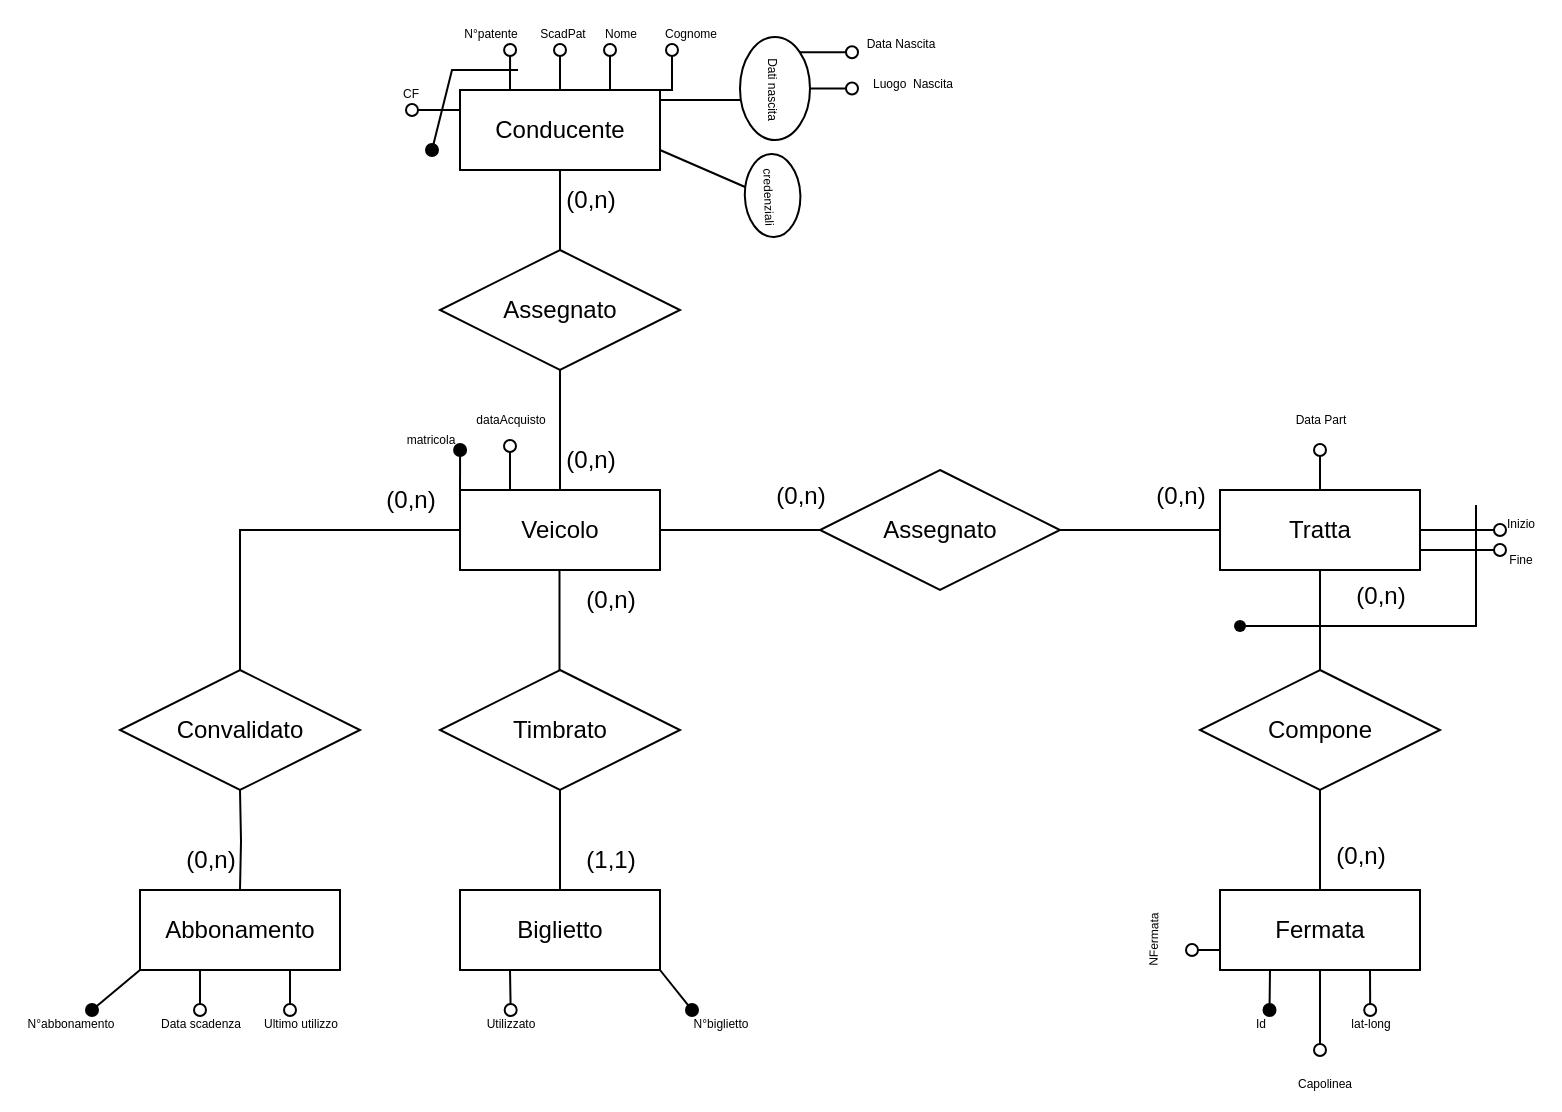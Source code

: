 <mxfile version="23.1.1" type="github">
  <diagram name="Pagina-1" id="aGntc2T3845SFbgop34Q">
    <mxGraphModel dx="2227" dy="696" grid="1" gridSize="10" guides="1" tooltips="1" connect="1" arrows="1" fold="1" page="1" pageScale="1" pageWidth="827" pageHeight="1169" math="0" shadow="0">
      <root>
        <mxCell id="0" />
        <mxCell id="1" parent="0" />
        <mxCell id="34Lx9TCVHFartUYJjo0S-50" style="rounded=0;orthogonalLoop=1;jettySize=auto;html=1;endArrow=none;endFill=0;" parent="1" source="34Lx9TCVHFartUYJjo0S-2" target="34Lx9TCVHFartUYJjo0S-46" edge="1">
          <mxGeometry relative="1" as="geometry" />
        </mxCell>
        <mxCell id="34Lx9TCVHFartUYJjo0S-68" value="" style="edgeStyle=orthogonalEdgeStyle;rounded=0;orthogonalLoop=1;jettySize=auto;html=1;endArrow=none;endFill=0;" parent="1" source="34Lx9TCVHFartUYJjo0S-2" target="34Lx9TCVHFartUYJjo0S-67" edge="1">
          <mxGeometry relative="1" as="geometry" />
        </mxCell>
        <mxCell id="34Lx9TCVHFartUYJjo0S-81" style="edgeStyle=orthogonalEdgeStyle;rounded=0;orthogonalLoop=1;jettySize=auto;html=1;entryX=0.5;entryY=0;entryDx=0;entryDy=0;endArrow=none;endFill=0;" parent="1" source="34Lx9TCVHFartUYJjo0S-2" target="34Lx9TCVHFartUYJjo0S-79" edge="1">
          <mxGeometry relative="1" as="geometry" />
        </mxCell>
        <mxCell id="34Lx9TCVHFartUYJjo0S-156" style="edgeStyle=orthogonalEdgeStyle;rounded=0;orthogonalLoop=1;jettySize=auto;html=1;exitX=0;exitY=0;exitDx=0;exitDy=0;endArrow=oval;endFill=1;" parent="1" source="34Lx9TCVHFartUYJjo0S-2" edge="1">
          <mxGeometry relative="1" as="geometry">
            <mxPoint x="224.046" y="300" as="targetPoint" />
          </mxGeometry>
        </mxCell>
        <mxCell id="9p1WmF9AapxowN7IS1fz-19" style="edgeStyle=none;rounded=0;orthogonalLoop=1;jettySize=auto;html=1;exitX=0.25;exitY=0;exitDx=0;exitDy=0;endArrow=oval;endFill=0;" edge="1" parent="1" source="34Lx9TCVHFartUYJjo0S-2" target="9p1WmF9AapxowN7IS1fz-20">
          <mxGeometry relative="1" as="geometry">
            <mxPoint x="249" y="300" as="targetPoint" />
          </mxGeometry>
        </mxCell>
        <mxCell id="34Lx9TCVHFartUYJjo0S-2" value="Veicolo" style="whiteSpace=wrap;html=1;align=center;" parent="1" vertex="1">
          <mxGeometry x="224" y="320" width="100" height="40" as="geometry" />
        </mxCell>
        <mxCell id="34Lx9TCVHFartUYJjo0S-46" value="Assegnato" style="shape=rhombus;perimeter=rhombusPerimeter;whiteSpace=wrap;html=1;align=center;" parent="1" vertex="1">
          <mxGeometry x="404" y="310" width="120" height="60" as="geometry" />
        </mxCell>
        <mxCell id="34Lx9TCVHFartUYJjo0S-51" value="" style="edgeStyle=orthogonalEdgeStyle;rounded=0;orthogonalLoop=1;jettySize=auto;html=1;endArrow=none;endFill=0;" parent="1" source="34Lx9TCVHFartUYJjo0S-47" target="34Lx9TCVHFartUYJjo0S-46" edge="1">
          <mxGeometry relative="1" as="geometry" />
        </mxCell>
        <mxCell id="34Lx9TCVHFartUYJjo0S-146" style="edgeStyle=orthogonalEdgeStyle;rounded=0;orthogonalLoop=1;jettySize=auto;html=1;exitX=0.5;exitY=0;exitDx=0;exitDy=0;endArrow=oval;endFill=0;" parent="1" source="34Lx9TCVHFartUYJjo0S-47" edge="1">
          <mxGeometry relative="1" as="geometry">
            <mxPoint x="654" y="300" as="targetPoint" />
            <Array as="points">
              <mxPoint x="654" y="300" />
              <mxPoint x="654" y="300" />
            </Array>
          </mxGeometry>
        </mxCell>
        <mxCell id="34Lx9TCVHFartUYJjo0S-148" style="edgeStyle=orthogonalEdgeStyle;rounded=0;orthogonalLoop=1;jettySize=auto;html=1;exitX=1;exitY=0.5;exitDx=0;exitDy=0;endArrow=oval;endFill=0;" parent="1" source="34Lx9TCVHFartUYJjo0S-47" edge="1">
          <mxGeometry relative="1" as="geometry">
            <mxPoint x="744" y="340" as="targetPoint" />
            <Array as="points">
              <mxPoint x="714" y="340" />
              <mxPoint x="714" y="340" />
            </Array>
          </mxGeometry>
        </mxCell>
        <mxCell id="34Lx9TCVHFartUYJjo0S-149" style="edgeStyle=orthogonalEdgeStyle;rounded=0;orthogonalLoop=1;jettySize=auto;html=1;exitX=1;exitY=0.75;exitDx=0;exitDy=0;endArrow=oval;endFill=0;" parent="1" source="34Lx9TCVHFartUYJjo0S-47" edge="1">
          <mxGeometry relative="1" as="geometry">
            <mxPoint x="744" y="350" as="targetPoint" />
          </mxGeometry>
        </mxCell>
        <mxCell id="34Lx9TCVHFartUYJjo0S-47" value="Tratta" style="whiteSpace=wrap;html=1;align=center;" parent="1" vertex="1">
          <mxGeometry x="604" y="320" width="100" height="40" as="geometry" />
        </mxCell>
        <mxCell id="34Lx9TCVHFartUYJjo0S-127" style="edgeStyle=orthogonalEdgeStyle;rounded=0;orthogonalLoop=1;jettySize=auto;html=1;exitX=0.25;exitY=1;exitDx=0;exitDy=0;endArrow=oval;endFill=0;" parent="1" source="34Lx9TCVHFartUYJjo0S-53" edge="1">
          <mxGeometry relative="1" as="geometry">
            <mxPoint x="94" y="580" as="targetPoint" />
            <Array as="points">
              <mxPoint x="94" y="560" />
            </Array>
          </mxGeometry>
        </mxCell>
        <mxCell id="34Lx9TCVHFartUYJjo0S-132" style="edgeStyle=orthogonalEdgeStyle;rounded=0;orthogonalLoop=1;jettySize=auto;html=1;exitX=0.75;exitY=1;exitDx=0;exitDy=0;endArrow=oval;endFill=0;" parent="1" source="34Lx9TCVHFartUYJjo0S-53" edge="1">
          <mxGeometry relative="1" as="geometry">
            <mxPoint x="139" y="580" as="targetPoint" />
          </mxGeometry>
        </mxCell>
        <mxCell id="9p1WmF9AapxowN7IS1fz-11" style="edgeStyle=none;rounded=0;orthogonalLoop=1;jettySize=auto;html=1;exitX=0;exitY=1;exitDx=0;exitDy=0;endArrow=oval;endFill=1;" edge="1" parent="1" source="34Lx9TCVHFartUYJjo0S-53">
          <mxGeometry relative="1" as="geometry">
            <mxPoint x="40" y="580" as="targetPoint" />
          </mxGeometry>
        </mxCell>
        <mxCell id="34Lx9TCVHFartUYJjo0S-53" value="Abbonamento" style="whiteSpace=wrap;html=1;align=center;" parent="1" vertex="1">
          <mxGeometry x="64" y="520" width="100" height="40" as="geometry" />
        </mxCell>
        <mxCell id="34Lx9TCVHFartUYJjo0S-60" style="edgeStyle=orthogonalEdgeStyle;rounded=0;orthogonalLoop=1;jettySize=auto;html=1;entryX=0.5;entryY=0;entryDx=0;entryDy=0;endArrow=none;endFill=0;" parent="1" target="34Lx9TCVHFartUYJjo0S-53" edge="1">
          <mxGeometry relative="1" as="geometry">
            <mxPoint x="114.0" y="470.0" as="sourcePoint" />
          </mxGeometry>
        </mxCell>
        <mxCell id="34Lx9TCVHFartUYJjo0S-66" value="" style="edgeStyle=orthogonalEdgeStyle;rounded=0;orthogonalLoop=1;jettySize=auto;html=1;endArrow=none;endFill=0;" parent="1" edge="1">
          <mxGeometry relative="1" as="geometry">
            <mxPoint x="273.75" y="410.0" as="sourcePoint" />
            <mxPoint x="273.75" y="360" as="targetPoint" />
          </mxGeometry>
        </mxCell>
        <mxCell id="34Lx9TCVHFartUYJjo0S-64" value="" style="edgeStyle=orthogonalEdgeStyle;rounded=0;orthogonalLoop=1;jettySize=auto;html=1;endArrow=none;endFill=0;" parent="1" source="34Lx9TCVHFartUYJjo0S-61" edge="1">
          <mxGeometry relative="1" as="geometry">
            <mxPoint x="274.0" y="470.0" as="targetPoint" />
          </mxGeometry>
        </mxCell>
        <mxCell id="34Lx9TCVHFartUYJjo0S-134" style="edgeStyle=orthogonalEdgeStyle;rounded=0;orthogonalLoop=1;jettySize=auto;html=1;exitX=0.25;exitY=1;exitDx=0;exitDy=0;endArrow=oval;endFill=0;" parent="1" source="34Lx9TCVHFartUYJjo0S-61" edge="1">
          <mxGeometry relative="1" as="geometry">
            <mxPoint x="249.333" y="580" as="targetPoint" />
          </mxGeometry>
        </mxCell>
        <mxCell id="9p1WmF9AapxowN7IS1fz-14" style="edgeStyle=none;rounded=0;orthogonalLoop=1;jettySize=auto;html=1;exitX=1;exitY=1;exitDx=0;exitDy=0;endArrow=oval;endFill=1;" edge="1" parent="1" source="34Lx9TCVHFartUYJjo0S-61">
          <mxGeometry relative="1" as="geometry">
            <mxPoint x="340" y="580" as="targetPoint" />
          </mxGeometry>
        </mxCell>
        <mxCell id="34Lx9TCVHFartUYJjo0S-61" value="Biglietto" style="whiteSpace=wrap;html=1;align=center;" parent="1" vertex="1">
          <mxGeometry x="224" y="520" width="100" height="40" as="geometry" />
        </mxCell>
        <mxCell id="34Lx9TCVHFartUYJjo0S-171" style="edgeStyle=orthogonalEdgeStyle;rounded=0;orthogonalLoop=1;jettySize=auto;html=1;exitX=0;exitY=0.25;exitDx=0;exitDy=0;endArrow=oval;endFill=0;" parent="1" source="34Lx9TCVHFartUYJjo0S-63" edge="1">
          <mxGeometry relative="1" as="geometry">
            <mxPoint x="200" y="129.935" as="targetPoint" />
          </mxGeometry>
        </mxCell>
        <mxCell id="34Lx9TCVHFartUYJjo0S-173" style="edgeStyle=orthogonalEdgeStyle;rounded=0;orthogonalLoop=1;jettySize=auto;html=1;exitX=0.25;exitY=0;exitDx=0;exitDy=0;endArrow=oval;endFill=0;" parent="1" source="34Lx9TCVHFartUYJjo0S-63" edge="1">
          <mxGeometry relative="1" as="geometry">
            <mxPoint x="249.043" y="100" as="targetPoint" />
          </mxGeometry>
        </mxCell>
        <mxCell id="34Lx9TCVHFartUYJjo0S-182" style="edgeStyle=orthogonalEdgeStyle;rounded=0;orthogonalLoop=1;jettySize=auto;html=1;endArrow=oval;endFill=0;" parent="1" source="34Lx9TCVHFartUYJjo0S-63" edge="1">
          <mxGeometry relative="1" as="geometry">
            <mxPoint x="274" y="100" as="targetPoint" />
          </mxGeometry>
        </mxCell>
        <mxCell id="34Lx9TCVHFartUYJjo0S-191" style="edgeStyle=orthogonalEdgeStyle;rounded=0;orthogonalLoop=1;jettySize=auto;html=1;exitX=1;exitY=0;exitDx=0;exitDy=0;endArrow=oval;endFill=0;" parent="1" source="34Lx9TCVHFartUYJjo0S-63" edge="1">
          <mxGeometry relative="1" as="geometry">
            <mxPoint x="330" y="100" as="targetPoint" />
          </mxGeometry>
        </mxCell>
        <mxCell id="9p1WmF9AapxowN7IS1fz-10" style="edgeStyle=none;rounded=0;orthogonalLoop=1;jettySize=auto;html=1;endArrow=oval;endFill=1;" edge="1" parent="1">
          <mxGeometry relative="1" as="geometry">
            <mxPoint x="210" y="150" as="targetPoint" />
            <mxPoint x="253" y="110" as="sourcePoint" />
            <Array as="points">
              <mxPoint x="220" y="110" />
            </Array>
          </mxGeometry>
        </mxCell>
        <mxCell id="9p1WmF9AapxowN7IS1fz-17" style="edgeStyle=none;rounded=0;orthogonalLoop=1;jettySize=auto;html=1;exitX=1;exitY=0.75;exitDx=0;exitDy=0;endArrow=none;endFill=0;" edge="1" parent="1" source="34Lx9TCVHFartUYJjo0S-63">
          <mxGeometry relative="1" as="geometry">
            <mxPoint x="370" y="170" as="targetPoint" />
          </mxGeometry>
        </mxCell>
        <mxCell id="34Lx9TCVHFartUYJjo0S-63" value="Conducente" style="whiteSpace=wrap;html=1;align=center;" parent="1" vertex="1">
          <mxGeometry x="224" y="120" width="100" height="40" as="geometry" />
        </mxCell>
        <mxCell id="34Lx9TCVHFartUYJjo0S-69" value="" style="edgeStyle=orthogonalEdgeStyle;rounded=0;orthogonalLoop=1;jettySize=auto;html=1;endArrow=none;endFill=0;" parent="1" source="34Lx9TCVHFartUYJjo0S-67" target="34Lx9TCVHFartUYJjo0S-63" edge="1">
          <mxGeometry relative="1" as="geometry" />
        </mxCell>
        <mxCell id="34Lx9TCVHFartUYJjo0S-67" value="Assegnato" style="shape=rhombus;perimeter=rhombusPerimeter;whiteSpace=wrap;html=1;align=center;" parent="1" vertex="1">
          <mxGeometry x="214" y="200" width="120" height="60" as="geometry" />
        </mxCell>
        <mxCell id="34Lx9TCVHFartUYJjo0S-72" value="" style="edgeStyle=orthogonalEdgeStyle;rounded=0;orthogonalLoop=1;jettySize=auto;html=1;endArrow=none;endFill=0;" parent="1" source="34Lx9TCVHFartUYJjo0S-71" target="34Lx9TCVHFartUYJjo0S-47" edge="1">
          <mxGeometry relative="1" as="geometry" />
        </mxCell>
        <mxCell id="34Lx9TCVHFartUYJjo0S-71" value="Compone" style="shape=rhombus;perimeter=rhombusPerimeter;whiteSpace=wrap;html=1;align=center;" parent="1" vertex="1">
          <mxGeometry x="594" y="410" width="120" height="60" as="geometry" />
        </mxCell>
        <mxCell id="34Lx9TCVHFartUYJjo0S-75" value="" style="edgeStyle=orthogonalEdgeStyle;rounded=0;orthogonalLoop=1;jettySize=auto;html=1;endArrow=none;endFill=0;" parent="1" source="34Lx9TCVHFartUYJjo0S-74" target="34Lx9TCVHFartUYJjo0S-71" edge="1">
          <mxGeometry relative="1" as="geometry" />
        </mxCell>
        <mxCell id="34Lx9TCVHFartUYJjo0S-136" style="edgeStyle=orthogonalEdgeStyle;rounded=0;orthogonalLoop=1;jettySize=auto;html=1;exitX=0.25;exitY=1;exitDx=0;exitDy=0;endArrow=oval;endFill=1;" parent="1" source="34Lx9TCVHFartUYJjo0S-74" edge="1">
          <mxGeometry relative="1" as="geometry">
            <mxPoint x="628.762" y="580" as="targetPoint" />
          </mxGeometry>
        </mxCell>
        <mxCell id="34Lx9TCVHFartUYJjo0S-166" style="edgeStyle=orthogonalEdgeStyle;rounded=0;orthogonalLoop=1;jettySize=auto;html=1;exitX=0.75;exitY=1;exitDx=0;exitDy=0;endArrow=oval;endFill=0;" parent="1" source="34Lx9TCVHFartUYJjo0S-74" edge="1">
          <mxGeometry relative="1" as="geometry">
            <mxPoint x="679.098" y="580" as="targetPoint" />
          </mxGeometry>
        </mxCell>
        <mxCell id="34Lx9TCVHFartUYJjo0S-169" style="edgeStyle=orthogonalEdgeStyle;rounded=0;orthogonalLoop=1;jettySize=auto;html=1;exitX=0;exitY=0.75;exitDx=0;exitDy=0;endArrow=oval;endFill=0;" parent="1" source="34Lx9TCVHFartUYJjo0S-74" edge="1">
          <mxGeometry relative="1" as="geometry">
            <mxPoint x="590" y="550.2" as="targetPoint" />
          </mxGeometry>
        </mxCell>
        <mxCell id="9p1WmF9AapxowN7IS1fz-1" style="edgeStyle=orthogonalEdgeStyle;rounded=0;orthogonalLoop=1;jettySize=auto;html=1;endArrow=oval;endFill=0;" edge="1" parent="1" source="34Lx9TCVHFartUYJjo0S-74">
          <mxGeometry relative="1" as="geometry">
            <mxPoint x="654" y="600.0" as="targetPoint" />
          </mxGeometry>
        </mxCell>
        <mxCell id="34Lx9TCVHFartUYJjo0S-74" value="Fermata" style="whiteSpace=wrap;html=1;align=center;" parent="1" vertex="1">
          <mxGeometry x="604" y="520" width="100" height="40" as="geometry" />
        </mxCell>
        <mxCell id="34Lx9TCVHFartUYJjo0S-78" value="Timbrato" style="shape=rhombus;perimeter=rhombusPerimeter;whiteSpace=wrap;html=1;align=center;" parent="1" vertex="1">
          <mxGeometry x="214" y="410" width="120" height="60" as="geometry" />
        </mxCell>
        <mxCell id="34Lx9TCVHFartUYJjo0S-79" value="Convalidato" style="shape=rhombus;perimeter=rhombusPerimeter;whiteSpace=wrap;html=1;align=center;" parent="1" vertex="1">
          <mxGeometry x="54" y="410" width="120" height="60" as="geometry" />
        </mxCell>
        <mxCell id="34Lx9TCVHFartUYJjo0S-86" value="(0,n)" style="text;html=1;align=center;verticalAlign=middle;resizable=0;points=[];autosize=1;strokeColor=none;fillColor=none;" parent="1" vertex="1">
          <mxGeometry x="264" y="160" width="50" height="30" as="geometry" />
        </mxCell>
        <mxCell id="34Lx9TCVHFartUYJjo0S-87" value="(0,n)" style="text;html=1;align=center;verticalAlign=middle;resizable=0;points=[];autosize=1;strokeColor=none;fillColor=none;" parent="1" vertex="1">
          <mxGeometry x="264" y="290" width="50" height="30" as="geometry" />
        </mxCell>
        <mxCell id="34Lx9TCVHFartUYJjo0S-89" value="(0,n)" style="text;html=1;align=center;verticalAlign=middle;resizable=0;points=[];autosize=1;strokeColor=none;fillColor=none;" parent="1" vertex="1">
          <mxGeometry x="74" y="490" width="50" height="30" as="geometry" />
        </mxCell>
        <mxCell id="34Lx9TCVHFartUYJjo0S-90" value="(0,n)" style="text;html=1;align=center;verticalAlign=middle;resizable=0;points=[];autosize=1;strokeColor=none;fillColor=none;" parent="1" vertex="1">
          <mxGeometry x="174" y="310" width="50" height="30" as="geometry" />
        </mxCell>
        <mxCell id="34Lx9TCVHFartUYJjo0S-91" value="(0,n)" style="text;html=1;align=center;verticalAlign=middle;resizable=0;points=[];autosize=1;strokeColor=none;fillColor=none;" parent="1" vertex="1">
          <mxGeometry x="274" y="360" width="50" height="30" as="geometry" />
        </mxCell>
        <mxCell id="34Lx9TCVHFartUYJjo0S-92" value="(1,1)" style="text;html=1;align=center;verticalAlign=middle;resizable=0;points=[];autosize=1;strokeColor=none;fillColor=none;" parent="1" vertex="1">
          <mxGeometry x="274" y="490" width="50" height="30" as="geometry" />
        </mxCell>
        <mxCell id="34Lx9TCVHFartUYJjo0S-93" value="(0,n)" style="text;html=1;align=center;verticalAlign=middle;resizable=0;points=[];autosize=1;strokeColor=none;fillColor=none;" parent="1" vertex="1">
          <mxGeometry x="369" y="308" width="50" height="30" as="geometry" />
        </mxCell>
        <mxCell id="34Lx9TCVHFartUYJjo0S-94" value="(0,n)" style="text;html=1;align=center;verticalAlign=middle;resizable=0;points=[];autosize=1;strokeColor=none;fillColor=none;" parent="1" vertex="1">
          <mxGeometry x="559" y="308" width="50" height="30" as="geometry" />
        </mxCell>
        <mxCell id="34Lx9TCVHFartUYJjo0S-95" value="(0,n)" style="text;html=1;align=center;verticalAlign=middle;resizable=0;points=[];autosize=1;strokeColor=none;fillColor=none;" parent="1" vertex="1">
          <mxGeometry x="659" y="358" width="50" height="30" as="geometry" />
        </mxCell>
        <mxCell id="34Lx9TCVHFartUYJjo0S-96" value="(0,n)" style="text;html=1;align=center;verticalAlign=middle;resizable=0;points=[];autosize=1;strokeColor=none;fillColor=none;" parent="1" vertex="1">
          <mxGeometry x="649" y="488" width="50" height="30" as="geometry" />
        </mxCell>
        <mxCell id="34Lx9TCVHFartUYJjo0S-116" value="" style="line;strokeWidth=1;rotatable=0;dashed=0;labelPosition=right;align=left;verticalAlign=middle;spacingTop=0;spacingLeft=6;points=[];portConstraint=eastwest;" parent="1" vertex="1">
          <mxGeometry x="324.0" y="120" width="40" height="10" as="geometry" />
        </mxCell>
        <mxCell id="34Lx9TCVHFartUYJjo0S-194" style="edgeStyle=orthogonalEdgeStyle;rounded=0;orthogonalLoop=1;jettySize=auto;html=1;exitX=0;exitY=0;exitDx=0;exitDy=0;endArrow=oval;endFill=0;" parent="1" source="34Lx9TCVHFartUYJjo0S-122" edge="1">
          <mxGeometry relative="1" as="geometry">
            <mxPoint x="420" y="101" as="targetPoint" />
          </mxGeometry>
        </mxCell>
        <mxCell id="34Lx9TCVHFartUYJjo0S-195" style="edgeStyle=orthogonalEdgeStyle;rounded=0;orthogonalLoop=1;jettySize=auto;html=1;exitX=0.5;exitY=0;exitDx=0;exitDy=0;endArrow=oval;endFill=0;" parent="1" source="34Lx9TCVHFartUYJjo0S-122" edge="1">
          <mxGeometry relative="1" as="geometry">
            <mxPoint x="420" y="119.286" as="targetPoint" />
          </mxGeometry>
        </mxCell>
        <mxCell id="34Lx9TCVHFartUYJjo0S-122" value="&lt;span style=&quot;font-size: 6px;&quot;&gt;Dati nascita&lt;/span&gt;" style="ellipse;whiteSpace=wrap;html=1;rotation=90;" parent="1" vertex="1">
          <mxGeometry x="355.75" y="101.75" width="51.5" height="35" as="geometry" />
        </mxCell>
        <mxCell id="34Lx9TCVHFartUYJjo0S-131" value="&lt;font style=&quot;font-size: 6px;&quot;&gt;Data scadenza&lt;/font&gt;" style="text;html=1;align=center;verticalAlign=middle;resizable=0;points=[];autosize=1;strokeColor=none;fillColor=none;" parent="1" vertex="1">
          <mxGeometry x="64" y="570" width="60" height="30" as="geometry" />
        </mxCell>
        <mxCell id="34Lx9TCVHFartUYJjo0S-133" value="&lt;font style=&quot;font-size: 6px;&quot;&gt;Ultimo utilizzo&lt;/font&gt;" style="text;html=1;align=center;verticalAlign=middle;resizable=0;points=[];autosize=1;strokeColor=none;fillColor=none;" parent="1" vertex="1">
          <mxGeometry x="114" y="570" width="60" height="30" as="geometry" />
        </mxCell>
        <mxCell id="34Lx9TCVHFartUYJjo0S-135" value="&lt;span style=&quot;font-size: 6px;&quot;&gt;Utilizzato&lt;/span&gt;" style="text;html=1;align=center;verticalAlign=middle;resizable=0;points=[];autosize=1;strokeColor=none;fillColor=none;" parent="1" vertex="1">
          <mxGeometry x="224" y="570" width="50" height="30" as="geometry" />
        </mxCell>
        <mxCell id="34Lx9TCVHFartUYJjo0S-140" value="&lt;font style=&quot;font-size: 6px;&quot;&gt;Id&lt;/font&gt;" style="text;html=1;align=center;verticalAlign=middle;resizable=0;points=[];autosize=1;strokeColor=none;fillColor=none;" parent="1" vertex="1">
          <mxGeometry x="609" y="570" width="30" height="30" as="geometry" />
        </mxCell>
        <mxCell id="34Lx9TCVHFartUYJjo0S-150" value="&lt;font style=&quot;font-size: 6px;&quot;&gt;Inizio&lt;/font&gt;" style="text;html=1;align=center;verticalAlign=middle;resizable=0;points=[];autosize=1;strokeColor=none;fillColor=none;" parent="1" vertex="1">
          <mxGeometry x="734" y="320" width="40" height="30" as="geometry" />
        </mxCell>
        <mxCell id="34Lx9TCVHFartUYJjo0S-152" value="&lt;font style=&quot;font-size: 6px;&quot;&gt;Fine&lt;/font&gt;" style="text;html=1;align=center;verticalAlign=middle;resizable=0;points=[];autosize=1;strokeColor=none;fillColor=none;" parent="1" vertex="1">
          <mxGeometry x="734" y="338" width="40" height="30" as="geometry" />
        </mxCell>
        <mxCell id="34Lx9TCVHFartUYJjo0S-153" value="&lt;font style=&quot;font-size: 6px;&quot;&gt;Data Part&lt;/font&gt;" style="text;html=1;align=center;verticalAlign=middle;resizable=0;points=[];autosize=1;strokeColor=none;fillColor=none;" parent="1" vertex="1">
          <mxGeometry x="629" y="268" width="50" height="30" as="geometry" />
        </mxCell>
        <mxCell id="34Lx9TCVHFartUYJjo0S-159" value="&lt;font style=&quot;font-size: 6px;&quot;&gt;matricola&lt;/font&gt;" style="text;html=1;align=center;verticalAlign=middle;resizable=0;points=[];autosize=1;strokeColor=none;fillColor=none;" parent="1" vertex="1">
          <mxGeometry x="184" y="278" width="50" height="30" as="geometry" />
        </mxCell>
        <mxCell id="34Lx9TCVHFartUYJjo0S-167" value="&lt;font style=&quot;font-size: 6px;&quot;&gt;lat-long&lt;/font&gt;" style="text;html=1;align=center;verticalAlign=middle;resizable=0;points=[];autosize=1;strokeColor=none;fillColor=none;" parent="1" vertex="1">
          <mxGeometry x="659" y="570" width="40" height="30" as="geometry" />
        </mxCell>
        <mxCell id="34Lx9TCVHFartUYJjo0S-170" value="&lt;font style=&quot;font-size: 6px;&quot;&gt;NFermata&lt;/font&gt;" style="text;html=1;align=center;verticalAlign=middle;resizable=0;points=[];autosize=1;strokeColor=none;fillColor=none;rotation=-89;" parent="1" vertex="1">
          <mxGeometry x="544" y="530" width="50" height="30" as="geometry" />
        </mxCell>
        <mxCell id="34Lx9TCVHFartUYJjo0S-172" value="&lt;font style=&quot;font-size: 6px;&quot;&gt;CF&lt;/font&gt;" style="text;html=1;align=center;verticalAlign=middle;resizable=0;points=[];autosize=1;strokeColor=none;fillColor=none;" parent="1" vertex="1">
          <mxGeometry x="184" y="105" width="30" height="30" as="geometry" />
        </mxCell>
        <mxCell id="34Lx9TCVHFartUYJjo0S-174" value="&lt;font style=&quot;font-size: 6px;&quot;&gt;N°patente&lt;/font&gt;" style="text;html=1;align=center;verticalAlign=middle;resizable=0;points=[];autosize=1;strokeColor=none;fillColor=none;" parent="1" vertex="1">
          <mxGeometry x="214" y="75" width="50" height="30" as="geometry" />
        </mxCell>
        <mxCell id="34Lx9TCVHFartUYJjo0S-184" value="&lt;font style=&quot;font-size: 6px;&quot;&gt;ScadPat&lt;/font&gt;" style="text;html=1;align=center;verticalAlign=middle;resizable=0;points=[];autosize=1;strokeColor=none;fillColor=none;" parent="1" vertex="1">
          <mxGeometry x="250" y="75" width="50" height="30" as="geometry" />
        </mxCell>
        <mxCell id="34Lx9TCVHFartUYJjo0S-190" value="" style="edgeStyle=orthogonalEdgeStyle;rounded=0;orthogonalLoop=1;jettySize=auto;html=1;exitX=0.75;exitY=0;exitDx=0;exitDy=0;endArrow=oval;endFill=0;" parent="1" source="34Lx9TCVHFartUYJjo0S-63" edge="1">
          <mxGeometry relative="1" as="geometry">
            <mxPoint x="299" y="100" as="targetPoint" />
            <mxPoint x="299" y="120" as="sourcePoint" />
          </mxGeometry>
        </mxCell>
        <mxCell id="34Lx9TCVHFartUYJjo0S-188" value="&lt;font style=&quot;font-size: 6px;&quot;&gt;Nome&lt;/font&gt;" style="text;html=1;align=center;verticalAlign=middle;resizable=0;points=[];autosize=1;strokeColor=none;fillColor=none;" parent="1" vertex="1">
          <mxGeometry x="284" y="75" width="40" height="30" as="geometry" />
        </mxCell>
        <mxCell id="34Lx9TCVHFartUYJjo0S-192" value="&lt;font style=&quot;font-size: 6px;&quot;&gt;Cognome&lt;/font&gt;" style="text;html=1;align=center;verticalAlign=middle;resizable=0;points=[];autosize=1;strokeColor=none;fillColor=none;" parent="1" vertex="1">
          <mxGeometry x="314" y="75" width="50" height="30" as="geometry" />
        </mxCell>
        <mxCell id="34Lx9TCVHFartUYJjo0S-198" value="&lt;font style=&quot;font-size: 6px;&quot;&gt;Luogo&amp;nbsp; Nascita&lt;/font&gt;" style="text;html=1;align=center;verticalAlign=middle;resizable=0;points=[];autosize=1;strokeColor=none;fillColor=none;" parent="1" vertex="1">
          <mxGeometry x="420" y="100" width="60" height="30" as="geometry" />
        </mxCell>
        <mxCell id="34Lx9TCVHFartUYJjo0S-199" value="&lt;font style=&quot;font-size: 6px;&quot;&gt;Data Nascita&lt;/font&gt;" style="text;html=1;align=center;verticalAlign=middle;resizable=0;points=[];autosize=1;strokeColor=none;fillColor=none;" parent="1" vertex="1">
          <mxGeometry x="414" y="80" width="60" height="30" as="geometry" />
        </mxCell>
        <mxCell id="34Lx9TCVHFartUYJjo0S-208" value="" style="shape=partialRectangle;whiteSpace=wrap;html=1;top=0;left=0;fillColor=none;" parent="1" vertex="1">
          <mxGeometry x="616" y="328" width="116" height="60" as="geometry" />
        </mxCell>
        <mxCell id="34Lx9TCVHFartUYJjo0S-209" value="" style="shape=waypoint;sketch=0;fillStyle=solid;size=6;pointerEvents=1;points=[];fillColor=none;resizable=0;rotatable=0;perimeter=centerPerimeter;snapToPoint=1;" parent="1" vertex="1">
          <mxGeometry x="604" y="378" width="20" height="20" as="geometry" />
        </mxCell>
        <mxCell id="9p1WmF9AapxowN7IS1fz-2" value="&lt;font style=&quot;font-size: 6px;&quot;&gt;Capolinea&lt;/font&gt;" style="text;html=1;align=center;verticalAlign=middle;resizable=0;points=[];autosize=1;strokeColor=none;fillColor=none;" vertex="1" parent="1">
          <mxGeometry x="631" y="600" width="50" height="30" as="geometry" />
        </mxCell>
        <mxCell id="9p1WmF9AapxowN7IS1fz-13" value="&lt;font style=&quot;font-size: 6px;&quot;&gt;N°abbonamento&lt;/font&gt;" style="text;html=1;align=center;verticalAlign=middle;resizable=0;points=[];autosize=1;strokeColor=none;fillColor=none;" vertex="1" parent="1">
          <mxGeometry x="-6" y="570" width="70" height="30" as="geometry" />
        </mxCell>
        <mxCell id="9p1WmF9AapxowN7IS1fz-16" value="&lt;font style=&quot;font-size: 6px;&quot;&gt;N°biglietto&lt;/font&gt;" style="text;html=1;align=center;verticalAlign=middle;resizable=0;points=[];autosize=1;strokeColor=none;fillColor=none;" vertex="1" parent="1">
          <mxGeometry x="329" y="570" width="50" height="30" as="geometry" />
        </mxCell>
        <mxCell id="9p1WmF9AapxowN7IS1fz-18" value="&lt;font style=&quot;font-size: 6px;&quot;&gt;credenziali&lt;/font&gt;" style="ellipse;whiteSpace=wrap;html=1;rotation=88;" vertex="1" parent="1">
          <mxGeometry x="359.55" y="158.91" width="41.5" height="27.75" as="geometry" />
        </mxCell>
        <mxCell id="9p1WmF9AapxowN7IS1fz-20" value="&lt;font style=&quot;font-size: 6px;&quot;&gt;dataAcquisto&lt;/font&gt;" style="text;html=1;align=center;verticalAlign=middle;resizable=0;points=[];autosize=1;strokeColor=none;fillColor=none;" vertex="1" parent="1">
          <mxGeometry x="219" y="268" width="60" height="30" as="geometry" />
        </mxCell>
      </root>
    </mxGraphModel>
  </diagram>
</mxfile>
